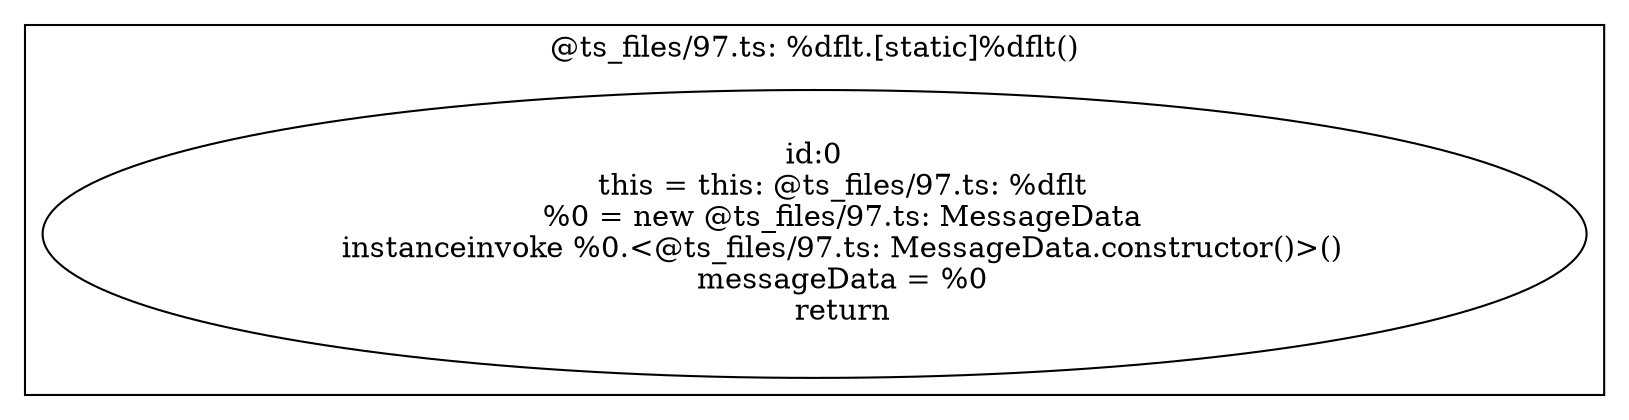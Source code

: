 digraph "97.ts" {
subgraph "cluster_@ts_files/97.ts: %dflt.[static]%dflt()" {
  label="@ts_files/97.ts: %dflt.[static]%dflt()";
  Node33320 [label="id:0
      this = this: @ts_files/97.ts: %dflt
      %0 = new @ts_files/97.ts: MessageData
      instanceinvoke %0.<@ts_files/97.ts: MessageData.constructor()>()
      messageData = %0
      return"];
}
}
